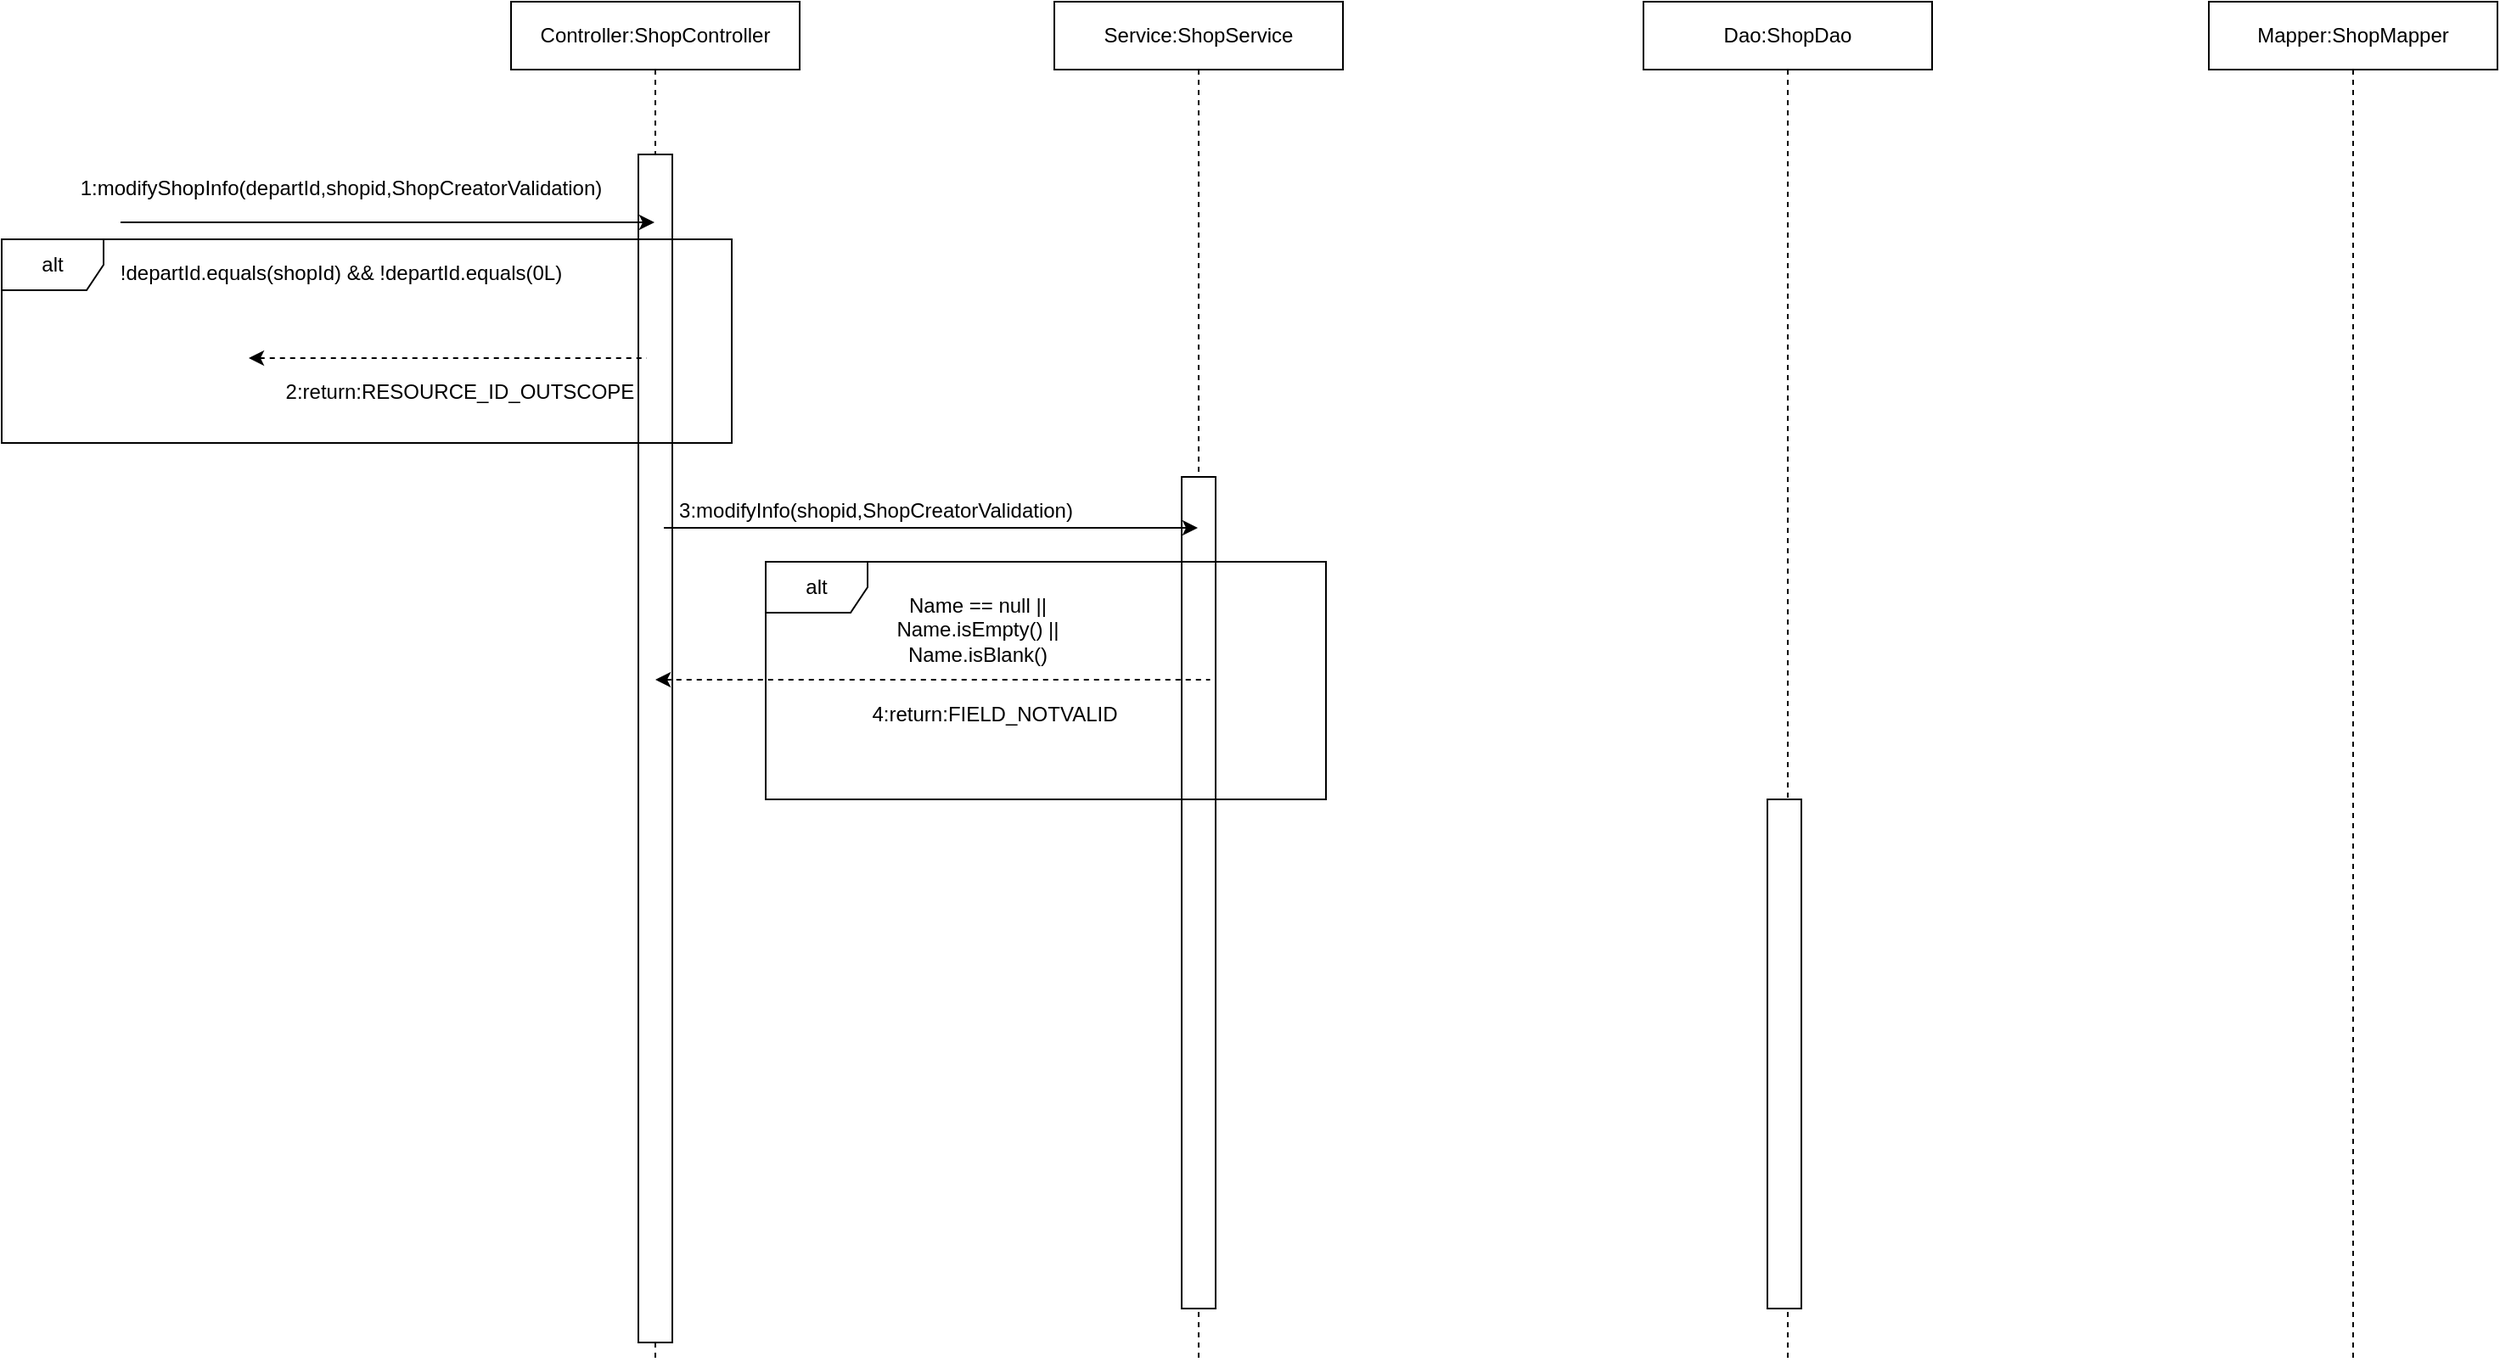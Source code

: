 <mxfile version="14.1.1" type="github">
  <diagram id="lo4UK6vVF-4UpODu58wT" name="Page-1">
    <mxGraphModel dx="1865" dy="587" grid="1" gridSize="10" guides="1" tooltips="1" connect="1" arrows="1" fold="1" page="1" pageScale="1" pageWidth="827" pageHeight="1169" math="0" shadow="0">
      <root>
        <mxCell id="0" />
        <mxCell id="1" parent="0" />
        <mxCell id="t8Lj_CVc9r9Yu0F6UWp1-1" value="Controller:ShopController" style="shape=umlLifeline;perimeter=lifelinePerimeter;whiteSpace=wrap;html=1;container=1;collapsible=0;recursiveResize=0;outlineConnect=0;" vertex="1" parent="1">
          <mxGeometry x="160" y="40" width="170" height="800" as="geometry" />
        </mxCell>
        <mxCell id="t8Lj_CVc9r9Yu0F6UWp1-5" value="" style="rounded=0;whiteSpace=wrap;html=1;" vertex="1" parent="t8Lj_CVc9r9Yu0F6UWp1-1">
          <mxGeometry x="75" y="90" width="20" height="700" as="geometry" />
        </mxCell>
        <mxCell id="t8Lj_CVc9r9Yu0F6UWp1-2" value="Service:ShopService" style="shape=umlLifeline;perimeter=lifelinePerimeter;whiteSpace=wrap;html=1;container=1;collapsible=0;recursiveResize=0;outlineConnect=0;" vertex="1" parent="1">
          <mxGeometry x="480" y="40" width="170" height="800" as="geometry" />
        </mxCell>
        <mxCell id="t8Lj_CVc9r9Yu0F6UWp1-3" value="Dao:ShopDao" style="shape=umlLifeline;perimeter=lifelinePerimeter;whiteSpace=wrap;html=1;container=1;collapsible=0;recursiveResize=0;outlineConnect=0;" vertex="1" parent="1">
          <mxGeometry x="827" y="40" width="170" height="800" as="geometry" />
        </mxCell>
        <mxCell id="t8Lj_CVc9r9Yu0F6UWp1-4" value="Mapper:ShopMapper" style="shape=umlLifeline;perimeter=lifelinePerimeter;whiteSpace=wrap;html=1;container=1;collapsible=0;recursiveResize=0;outlineConnect=0;" vertex="1" parent="1">
          <mxGeometry x="1160" y="40" width="170" height="800" as="geometry" />
        </mxCell>
        <mxCell id="t8Lj_CVc9r9Yu0F6UWp1-6" value="" style="rounded=0;whiteSpace=wrap;html=1;" vertex="1" parent="1">
          <mxGeometry x="555" y="320" width="20" height="490" as="geometry" />
        </mxCell>
        <mxCell id="t8Lj_CVc9r9Yu0F6UWp1-7" value="1:modifyShopInfo(departId,shopid,ShopCreatorValidation)" style="text;html=1;strokeColor=none;fillColor=none;align=center;verticalAlign=middle;whiteSpace=wrap;rounded=0;" vertex="1" parent="1">
          <mxGeometry x="-120" y="140" width="360" height="20" as="geometry" />
        </mxCell>
        <mxCell id="t8Lj_CVc9r9Yu0F6UWp1-9" value="" style="endArrow=classic;html=1;" edge="1" parent="1" target="t8Lj_CVc9r9Yu0F6UWp1-1">
          <mxGeometry width="50" height="50" relative="1" as="geometry">
            <mxPoint x="-70" y="170" as="sourcePoint" />
            <mxPoint y="180" as="targetPoint" />
            <Array as="points">
              <mxPoint x="110" y="170" />
            </Array>
          </mxGeometry>
        </mxCell>
        <mxCell id="t8Lj_CVc9r9Yu0F6UWp1-10" value="" style="endArrow=none;html=1;dashed=1;startArrow=classic;startFill=1;endFill=0;" edge="1" parent="1">
          <mxGeometry width="50" height="50" relative="1" as="geometry">
            <mxPoint x="5.5" y="250" as="sourcePoint" />
            <mxPoint x="240" y="250" as="targetPoint" />
            <Array as="points">
              <mxPoint x="105.5" y="250" />
            </Array>
          </mxGeometry>
        </mxCell>
        <mxCell id="t8Lj_CVc9r9Yu0F6UWp1-11" value="2:return:RESOURCE_ID_OUTSCOPE" style="text;html=1;strokeColor=none;fillColor=none;align=center;verticalAlign=middle;whiteSpace=wrap;rounded=0;" vertex="1" parent="1">
          <mxGeometry x="20" y="260" width="220" height="20" as="geometry" />
        </mxCell>
        <mxCell id="t8Lj_CVc9r9Yu0F6UWp1-12" value="alt" style="shape=umlFrame;whiteSpace=wrap;html=1;" vertex="1" parent="1">
          <mxGeometry x="-140" y="180" width="430" height="120" as="geometry" />
        </mxCell>
        <mxCell id="t8Lj_CVc9r9Yu0F6UWp1-13" value="!departId.equals(shopId) &amp;amp;&amp;amp; !departId.equals(0L)" style="text;html=1;strokeColor=none;fillColor=none;align=center;verticalAlign=middle;whiteSpace=wrap;rounded=0;" vertex="1" parent="1">
          <mxGeometry x="-95" y="190" width="310" height="20" as="geometry" />
        </mxCell>
        <mxCell id="t8Lj_CVc9r9Yu0F6UWp1-14" value="" style="endArrow=classic;html=1;" edge="1" parent="1">
          <mxGeometry width="50" height="50" relative="1" as="geometry">
            <mxPoint x="250" y="350" as="sourcePoint" />
            <mxPoint x="564.5" y="350" as="targetPoint" />
            <Array as="points">
              <mxPoint x="430" y="350" />
            </Array>
          </mxGeometry>
        </mxCell>
        <mxCell id="t8Lj_CVc9r9Yu0F6UWp1-15" value="3:modifyInfo(shopid,ShopCreatorValidation)" style="text;html=1;strokeColor=none;fillColor=none;align=center;verticalAlign=middle;whiteSpace=wrap;rounded=0;" vertex="1" parent="1">
          <mxGeometry x="270" y="330" width="210" height="20" as="geometry" />
        </mxCell>
        <mxCell id="t8Lj_CVc9r9Yu0F6UWp1-16" value="" style="endArrow=none;html=1;dashed=1;startArrow=classic;startFill=1;endFill=0;" edge="1" parent="1" source="t8Lj_CVc9r9Yu0F6UWp1-1">
          <mxGeometry width="50" height="50" relative="1" as="geometry">
            <mxPoint x="337.25" y="439.5" as="sourcePoint" />
            <mxPoint x="571.75" y="439.5" as="targetPoint" />
            <Array as="points">
              <mxPoint x="437.25" y="439.5" />
            </Array>
          </mxGeometry>
        </mxCell>
        <mxCell id="t8Lj_CVc9r9Yu0F6UWp1-17" value="4:return:FIELD_NOTVALID" style="text;html=1;strokeColor=none;fillColor=none;align=center;verticalAlign=middle;whiteSpace=wrap;rounded=0;" vertex="1" parent="1">
          <mxGeometry x="335" y="450" width="220" height="20" as="geometry" />
        </mxCell>
        <mxCell id="t8Lj_CVc9r9Yu0F6UWp1-18" value="&lt;div&gt;Name == null || &lt;br&gt;&lt;/div&gt;&lt;div&gt;Name.isEmpty() || &lt;br&gt;&lt;/div&gt;&lt;div&gt;Name.isBlank()&lt;/div&gt;" style="text;html=1;strokeColor=none;fillColor=none;align=center;verticalAlign=middle;whiteSpace=wrap;rounded=0;" vertex="1" parent="1">
          <mxGeometry x="315" y="400" width="240" height="20" as="geometry" />
        </mxCell>
        <mxCell id="t8Lj_CVc9r9Yu0F6UWp1-19" value="alt" style="shape=umlFrame;whiteSpace=wrap;html=1;" vertex="1" parent="1">
          <mxGeometry x="310" y="370" width="330" height="140" as="geometry" />
        </mxCell>
        <mxCell id="t8Lj_CVc9r9Yu0F6UWp1-20" value="" style="rounded=0;whiteSpace=wrap;html=1;" vertex="1" parent="1">
          <mxGeometry x="900" y="510" width="20" height="300" as="geometry" />
        </mxCell>
      </root>
    </mxGraphModel>
  </diagram>
</mxfile>
